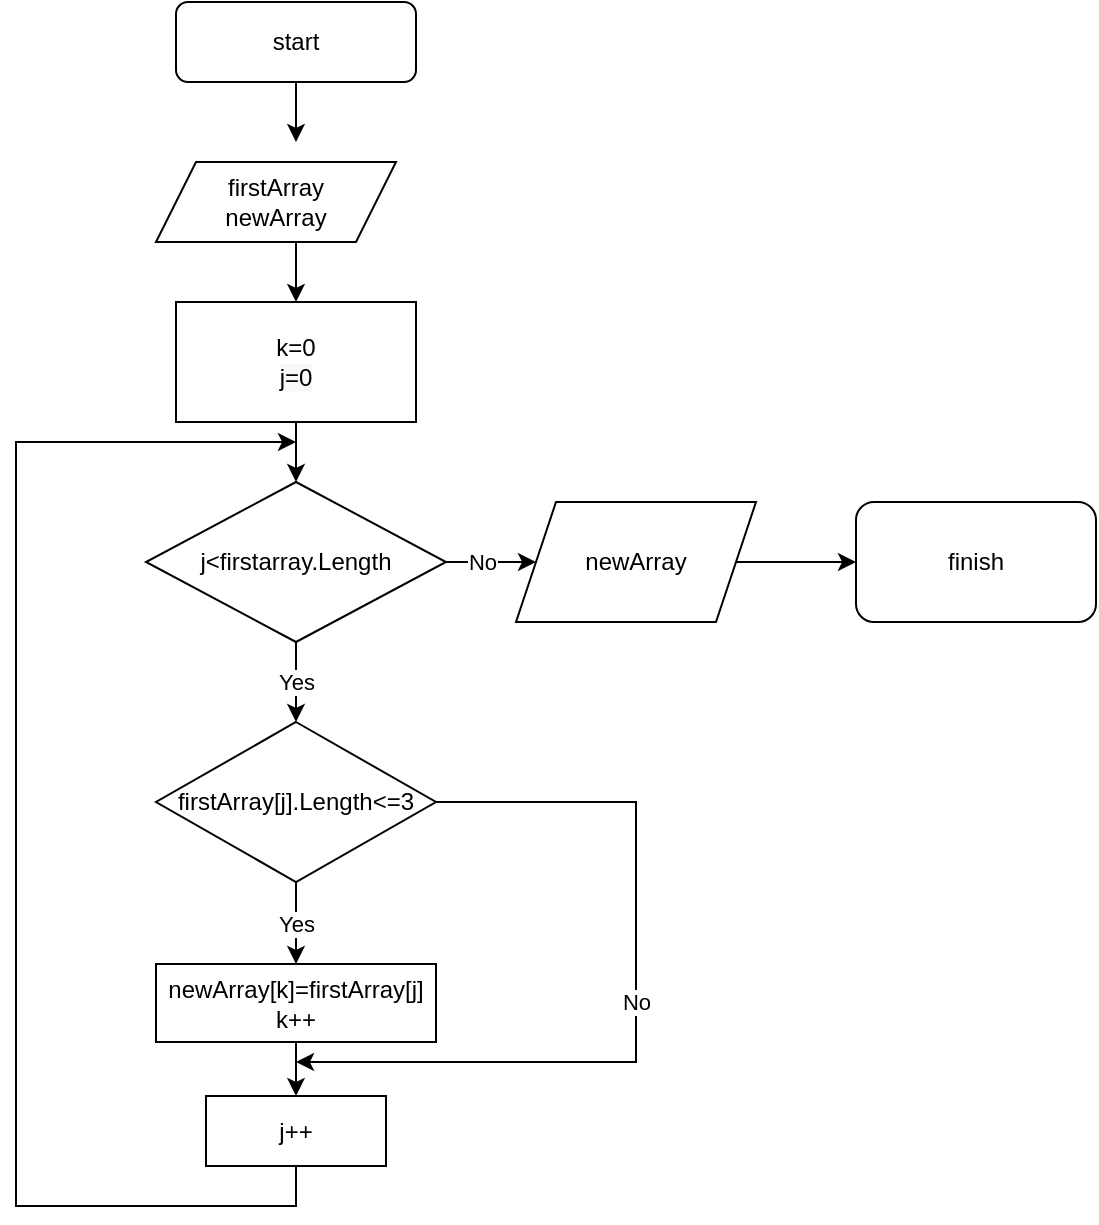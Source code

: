 <mxfile version="20.5.3" type="device"><diagram id="0LP_rkHk6mNMXKtTa7BK" name="Страница 1"><mxGraphModel dx="1038" dy="579" grid="1" gridSize="10" guides="1" tooltips="1" connect="1" arrows="1" fold="1" page="1" pageScale="1" pageWidth="827" pageHeight="1169" math="0" shadow="0"><root><mxCell id="0"/><mxCell id="1" parent="0"/><mxCell id="SySo5wYCbrCbqID0tPx--17" style="edgeStyle=orthogonalEdgeStyle;rounded=0;orthogonalLoop=1;jettySize=auto;html=1;exitX=0.5;exitY=1;exitDx=0;exitDy=0;" parent="1" source="SySo5wYCbrCbqID0tPx--1" edge="1"><mxGeometry relative="1" as="geometry"><mxPoint x="380" y="90" as="targetPoint"/></mxGeometry></mxCell><mxCell id="SySo5wYCbrCbqID0tPx--1" value="start" style="rounded=1;whiteSpace=wrap;html=1;" parent="1" vertex="1"><mxGeometry x="320" y="20" width="120" height="40" as="geometry"/></mxCell><mxCell id="SySo5wYCbrCbqID0tPx--16" style="edgeStyle=orthogonalEdgeStyle;rounded=0;orthogonalLoop=1;jettySize=auto;html=1;exitX=0.5;exitY=1;exitDx=0;exitDy=0;entryX=0.5;entryY=0;entryDx=0;entryDy=0;" parent="1" source="SySo5wYCbrCbqID0tPx--2" target="SySo5wYCbrCbqID0tPx--8" edge="1"><mxGeometry relative="1" as="geometry"/></mxCell><mxCell id="SySo5wYCbrCbqID0tPx--2" value="firstArray&lt;br&gt;newArray" style="shape=parallelogram;perimeter=parallelogramPerimeter;whiteSpace=wrap;html=1;fixedSize=1;" parent="1" vertex="1"><mxGeometry x="310" y="100" width="120" height="40" as="geometry"/></mxCell><mxCell id="SySo5wYCbrCbqID0tPx--11" value="No" style="edgeStyle=orthogonalEdgeStyle;rounded=0;orthogonalLoop=1;jettySize=auto;html=1;exitX=1;exitY=0.5;exitDx=0;exitDy=0;entryX=0;entryY=0.5;entryDx=0;entryDy=0;" parent="1" source="SySo5wYCbrCbqID0tPx--3" target="SySo5wYCbrCbqID0tPx--6" edge="1"><mxGeometry relative="1" as="geometry"/></mxCell><mxCell id="SySo5wYCbrCbqID0tPx--12" value="Yes" style="edgeStyle=orthogonalEdgeStyle;rounded=0;orthogonalLoop=1;jettySize=auto;html=1;exitX=0.5;exitY=1;exitDx=0;exitDy=0;entryX=0.5;entryY=0;entryDx=0;entryDy=0;" parent="1" source="SySo5wYCbrCbqID0tPx--3" target="SySo5wYCbrCbqID0tPx--4" edge="1"><mxGeometry relative="1" as="geometry"/></mxCell><mxCell id="SySo5wYCbrCbqID0tPx--3" value="j&amp;lt;firstarray.Length" style="rhombus;whiteSpace=wrap;html=1;" parent="1" vertex="1"><mxGeometry x="305" y="260" width="150" height="80" as="geometry"/></mxCell><mxCell id="SySo5wYCbrCbqID0tPx--21" value="Yes" style="edgeStyle=orthogonalEdgeStyle;rounded=0;orthogonalLoop=1;jettySize=auto;html=1;exitX=0.5;exitY=1;exitDx=0;exitDy=0;entryX=0.5;entryY=0;entryDx=0;entryDy=0;" parent="1" source="SySo5wYCbrCbqID0tPx--4" target="SySo5wYCbrCbqID0tPx--23" edge="1"><mxGeometry relative="1" as="geometry"><mxPoint x="380" y="500" as="targetPoint"/></mxGeometry></mxCell><mxCell id="SySo5wYCbrCbqID0tPx--29" value="No&lt;br&gt;" style="edgeStyle=orthogonalEdgeStyle;rounded=0;orthogonalLoop=1;jettySize=auto;html=1;exitX=1;exitY=0.5;exitDx=0;exitDy=0;" parent="1" source="SySo5wYCbrCbqID0tPx--4" edge="1"><mxGeometry relative="1" as="geometry"><mxPoint x="380" y="550" as="targetPoint"/><Array as="points"><mxPoint x="550" y="420"/><mxPoint x="550" y="550"/></Array></mxGeometry></mxCell><mxCell id="SySo5wYCbrCbqID0tPx--4" value="firstArray[j].Length&amp;lt;=3" style="rhombus;whiteSpace=wrap;html=1;" parent="1" vertex="1"><mxGeometry x="310" y="380" width="140" height="80" as="geometry"/></mxCell><mxCell id="SySo5wYCbrCbqID0tPx--19" style="edgeStyle=orthogonalEdgeStyle;rounded=0;orthogonalLoop=1;jettySize=auto;html=1;exitX=1;exitY=0.5;exitDx=0;exitDy=0;" parent="1" source="SySo5wYCbrCbqID0tPx--6" target="SySo5wYCbrCbqID0tPx--7" edge="1"><mxGeometry relative="1" as="geometry"/></mxCell><mxCell id="SySo5wYCbrCbqID0tPx--6" value="newArray" style="shape=parallelogram;perimeter=parallelogramPerimeter;whiteSpace=wrap;html=1;fixedSize=1;" parent="1" vertex="1"><mxGeometry x="490" y="270" width="120" height="60" as="geometry"/></mxCell><mxCell id="SySo5wYCbrCbqID0tPx--7" value="finish" style="rounded=1;whiteSpace=wrap;html=1;" parent="1" vertex="1"><mxGeometry x="660" y="270" width="120" height="60" as="geometry"/></mxCell><mxCell id="SySo5wYCbrCbqID0tPx--18" style="edgeStyle=orthogonalEdgeStyle;rounded=0;orthogonalLoop=1;jettySize=auto;html=1;exitX=0.5;exitY=1;exitDx=0;exitDy=0;entryX=0.5;entryY=0;entryDx=0;entryDy=0;" parent="1" source="SySo5wYCbrCbqID0tPx--8" target="SySo5wYCbrCbqID0tPx--3" edge="1"><mxGeometry relative="1" as="geometry"/></mxCell><mxCell id="SySo5wYCbrCbqID0tPx--8" value="k=0&lt;br style=&quot;color: rgb(0, 0, 0); font-family: Helvetica; font-size: 12px; font-style: normal; font-variant-ligatures: normal; font-variant-caps: normal; font-weight: 400; letter-spacing: normal; orphans: 2; text-align: center; text-indent: 0px; text-transform: none; widows: 2; word-spacing: 0px; -webkit-text-stroke-width: 0px; background-color: rgb(248, 249, 250); text-decoration-thickness: initial; text-decoration-style: initial; text-decoration-color: initial;&quot;&gt;&lt;span style=&quot;color: rgb(0, 0, 0); font-family: Helvetica; font-size: 12px; font-style: normal; font-variant-ligatures: normal; font-variant-caps: normal; font-weight: 400; letter-spacing: normal; orphans: 2; text-align: center; text-indent: 0px; text-transform: none; widows: 2; word-spacing: 0px; -webkit-text-stroke-width: 0px; background-color: rgb(248, 249, 250); text-decoration-thickness: initial; text-decoration-style: initial; text-decoration-color: initial; float: none; display: inline !important;&quot;&gt;j=0&lt;/span&gt;" style="rounded=0;whiteSpace=wrap;html=1;" parent="1" vertex="1"><mxGeometry x="320" y="170" width="120" height="60" as="geometry"/></mxCell><mxCell id="SySo5wYCbrCbqID0tPx--28" style="edgeStyle=orthogonalEdgeStyle;rounded=0;orthogonalLoop=1;jettySize=auto;html=1;exitX=0.5;exitY=1;exitDx=0;exitDy=0;entryX=0.5;entryY=0;entryDx=0;entryDy=0;" parent="1" source="SySo5wYCbrCbqID0tPx--23" target="SySo5wYCbrCbqID0tPx--26" edge="1"><mxGeometry relative="1" as="geometry"/></mxCell><mxCell id="SySo5wYCbrCbqID0tPx--23" value="newArray[k]=firstArray[j]&lt;br&gt;k++" style="rounded=0;whiteSpace=wrap;html=1;" parent="1" vertex="1"><mxGeometry x="310" y="501" width="140" height="39" as="geometry"/></mxCell><mxCell id="SySo5wYCbrCbqID0tPx--30" style="edgeStyle=orthogonalEdgeStyle;rounded=0;orthogonalLoop=1;jettySize=auto;html=1;exitX=0.5;exitY=1;exitDx=0;exitDy=0;" parent="1" source="SySo5wYCbrCbqID0tPx--26" edge="1"><mxGeometry relative="1" as="geometry"><mxPoint x="380" y="240" as="targetPoint"/><Array as="points"><mxPoint x="380" y="622"/><mxPoint x="240" y="622"/><mxPoint x="240" y="240"/></Array></mxGeometry></mxCell><mxCell id="SySo5wYCbrCbqID0tPx--26" value="j++" style="rounded=0;whiteSpace=wrap;html=1;" parent="1" vertex="1"><mxGeometry x="335" y="567" width="90" height="35" as="geometry"/></mxCell></root></mxGraphModel></diagram></mxfile>